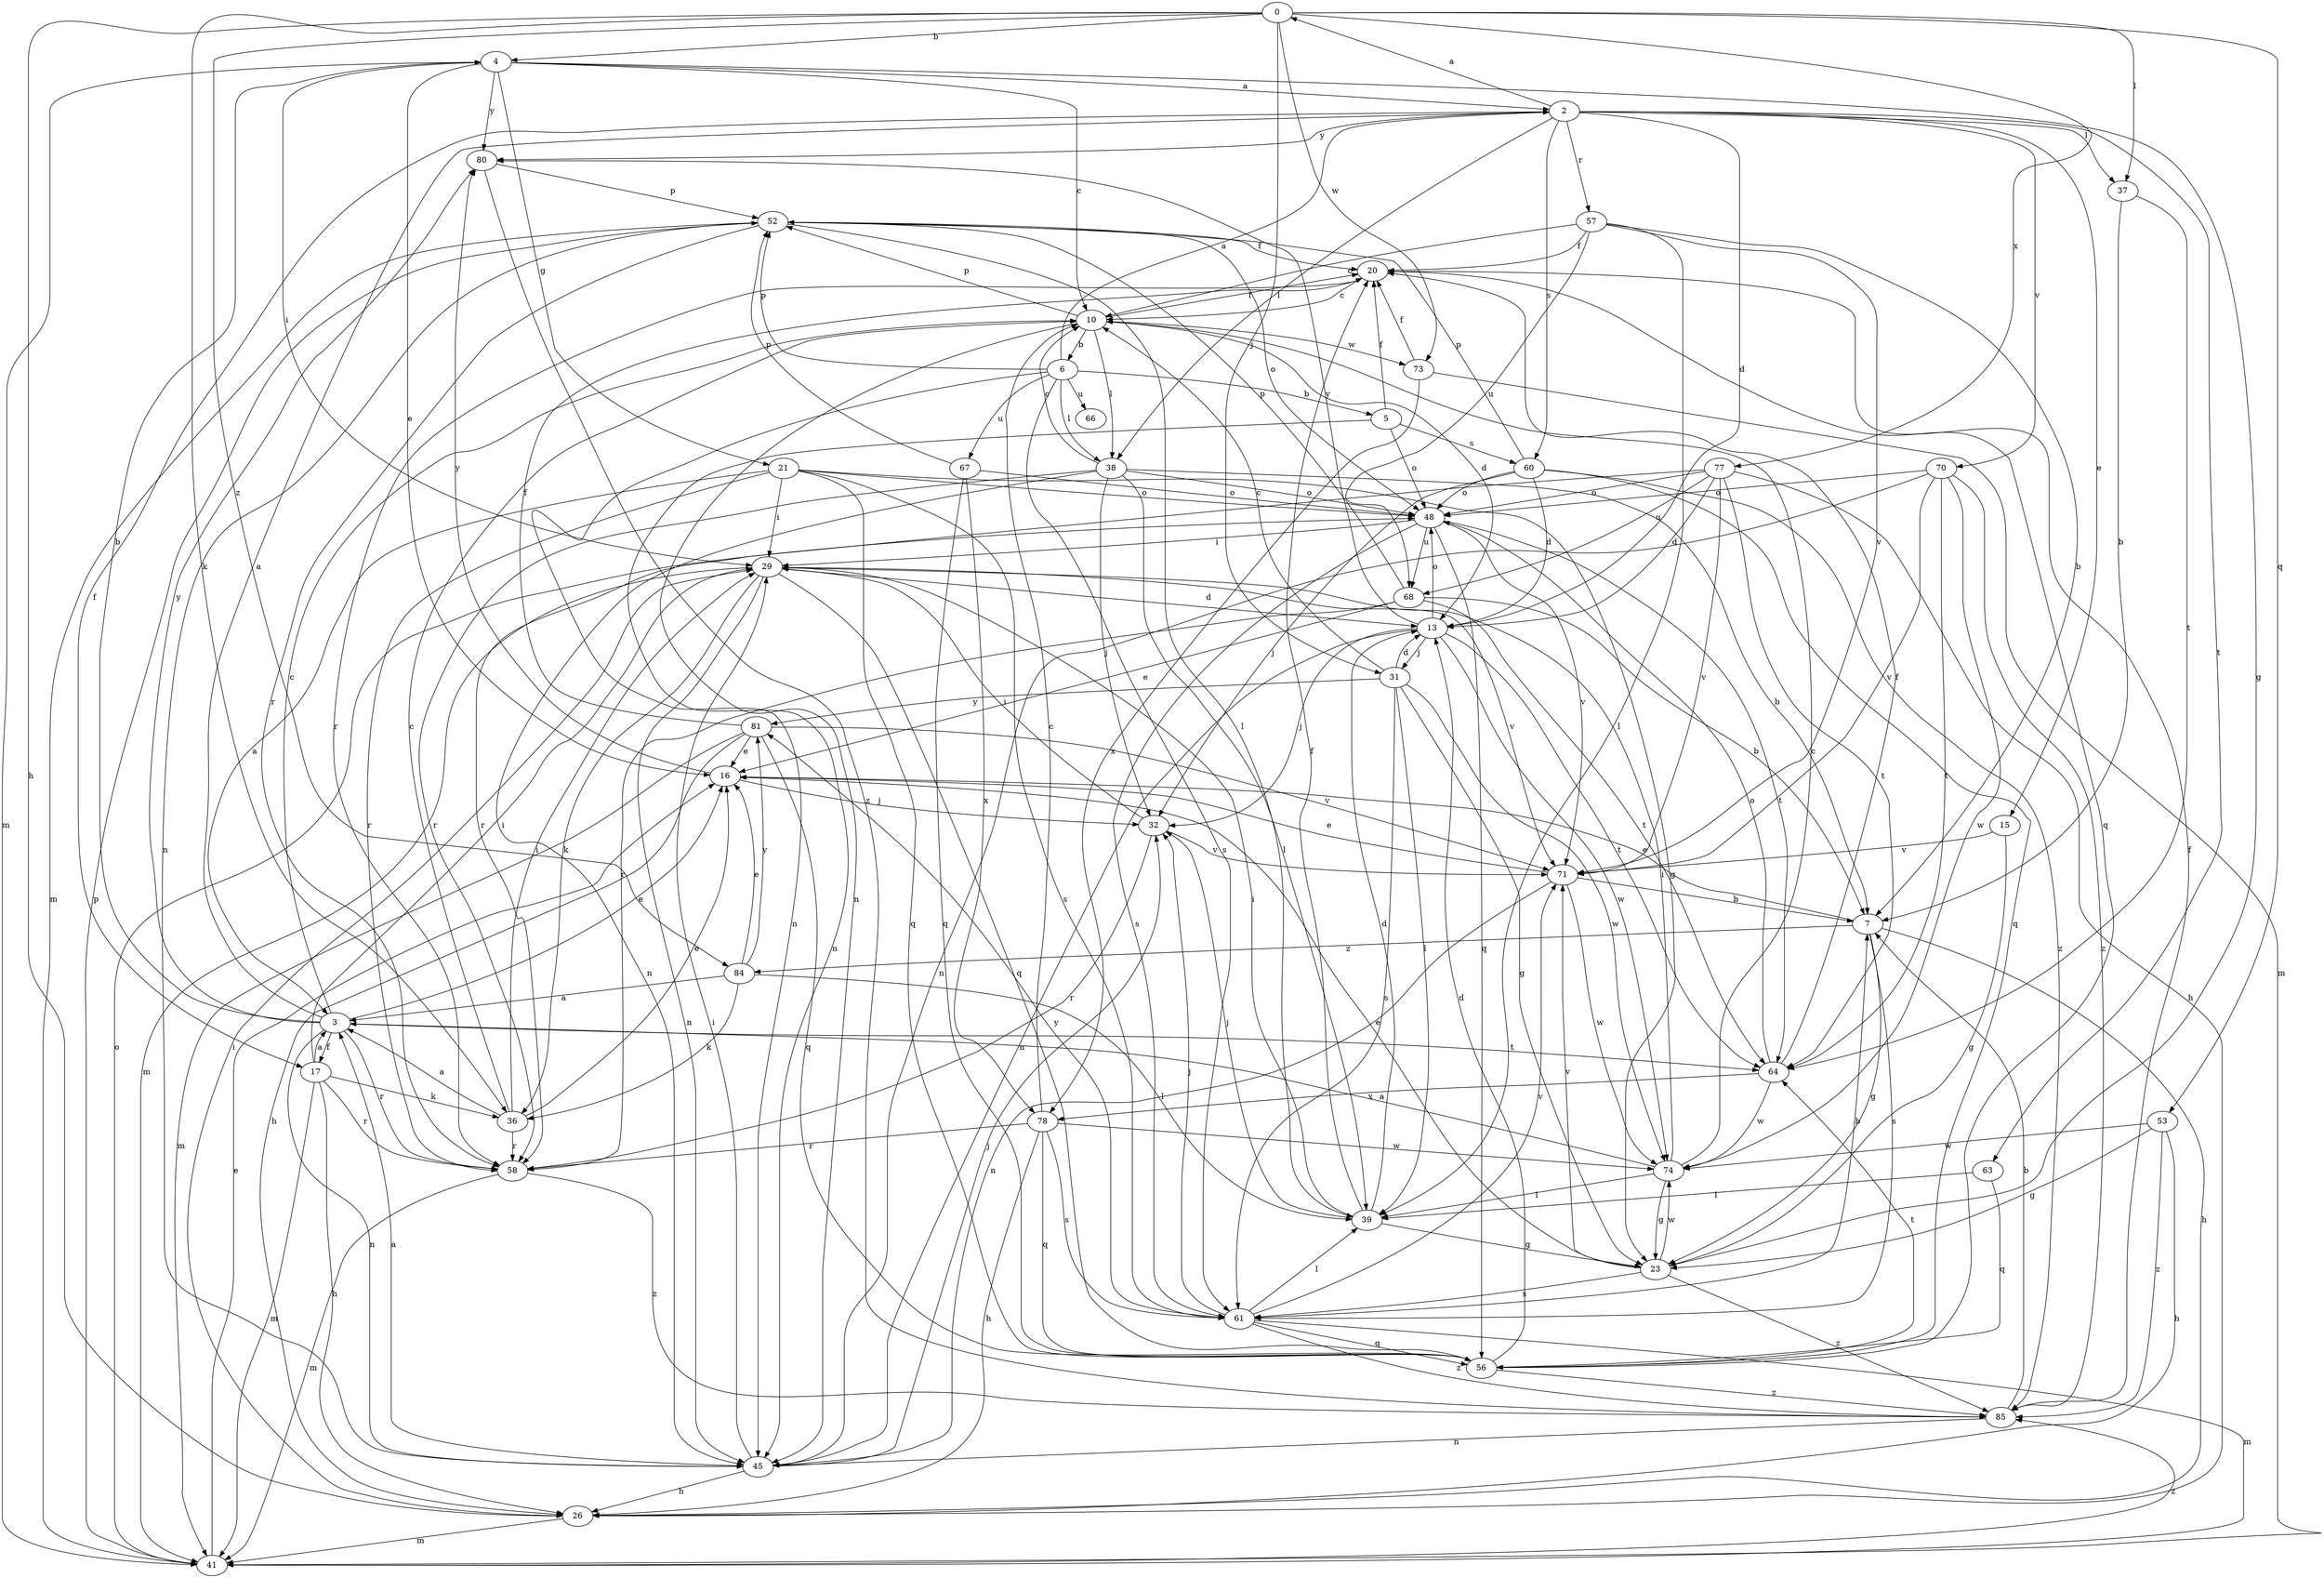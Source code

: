 strict digraph  {
0;
2;
3;
4;
5;
6;
7;
10;
13;
15;
16;
17;
20;
21;
23;
26;
29;
31;
32;
36;
37;
38;
39;
41;
45;
48;
52;
53;
56;
57;
58;
60;
61;
63;
64;
66;
67;
68;
70;
71;
73;
74;
77;
78;
80;
81;
84;
85;
0 -> 4  [label=b];
0 -> 26  [label=h];
0 -> 31  [label=j];
0 -> 36  [label=k];
0 -> 37  [label=l];
0 -> 53  [label=q];
0 -> 73  [label=w];
0 -> 77  [label=x];
0 -> 84  [label=z];
2 -> 0  [label=a];
2 -> 13  [label=d];
2 -> 15  [label=e];
2 -> 17  [label=f];
2 -> 37  [label=l];
2 -> 38  [label=l];
2 -> 57  [label=r];
2 -> 60  [label=s];
2 -> 63  [label=t];
2 -> 70  [label=v];
2 -> 80  [label=y];
3 -> 2  [label=a];
3 -> 4  [label=b];
3 -> 10  [label=c];
3 -> 16  [label=e];
3 -> 17  [label=f];
3 -> 45  [label=n];
3 -> 58  [label=r];
3 -> 64  [label=t];
3 -> 80  [label=y];
4 -> 2  [label=a];
4 -> 10  [label=c];
4 -> 16  [label=e];
4 -> 21  [label=g];
4 -> 23  [label=g];
4 -> 29  [label=i];
4 -> 41  [label=m];
4 -> 80  [label=y];
5 -> 20  [label=f];
5 -> 45  [label=n];
5 -> 48  [label=o];
5 -> 60  [label=s];
6 -> 2  [label=a];
6 -> 5  [label=b];
6 -> 38  [label=l];
6 -> 45  [label=n];
6 -> 52  [label=p];
6 -> 61  [label=s];
6 -> 66  [label=u];
6 -> 67  [label=u];
7 -> 16  [label=e];
7 -> 23  [label=g];
7 -> 26  [label=h];
7 -> 61  [label=s];
7 -> 84  [label=z];
10 -> 6  [label=b];
10 -> 13  [label=d];
10 -> 20  [label=f];
10 -> 38  [label=l];
10 -> 45  [label=n];
10 -> 52  [label=p];
10 -> 73  [label=w];
13 -> 31  [label=j];
13 -> 32  [label=j];
13 -> 45  [label=n];
13 -> 48  [label=o];
13 -> 64  [label=t];
13 -> 74  [label=w];
13 -> 80  [label=y];
15 -> 23  [label=g];
15 -> 71  [label=v];
16 -> 32  [label=j];
16 -> 80  [label=y];
17 -> 3  [label=a];
17 -> 26  [label=h];
17 -> 29  [label=i];
17 -> 36  [label=k];
17 -> 41  [label=m];
17 -> 58  [label=r];
20 -> 10  [label=c];
20 -> 56  [label=q];
20 -> 58  [label=r];
21 -> 3  [label=a];
21 -> 23  [label=g];
21 -> 29  [label=i];
21 -> 48  [label=o];
21 -> 56  [label=q];
21 -> 58  [label=r];
21 -> 61  [label=s];
23 -> 16  [label=e];
23 -> 61  [label=s];
23 -> 71  [label=v];
23 -> 74  [label=w];
23 -> 85  [label=z];
26 -> 29  [label=i];
26 -> 41  [label=m];
29 -> 13  [label=d];
29 -> 36  [label=k];
29 -> 41  [label=m];
29 -> 45  [label=n];
29 -> 56  [label=q];
29 -> 71  [label=v];
31 -> 10  [label=c];
31 -> 13  [label=d];
31 -> 23  [label=g];
31 -> 39  [label=l];
31 -> 61  [label=s];
31 -> 74  [label=w];
31 -> 81  [label=y];
32 -> 29  [label=i];
32 -> 58  [label=r];
32 -> 71  [label=v];
36 -> 3  [label=a];
36 -> 10  [label=c];
36 -> 16  [label=e];
36 -> 29  [label=i];
36 -> 58  [label=r];
37 -> 7  [label=b];
37 -> 64  [label=t];
38 -> 7  [label=b];
38 -> 10  [label=c];
38 -> 32  [label=j];
38 -> 39  [label=l];
38 -> 45  [label=n];
38 -> 48  [label=o];
38 -> 58  [label=r];
39 -> 13  [label=d];
39 -> 20  [label=f];
39 -> 23  [label=g];
39 -> 29  [label=i];
39 -> 32  [label=j];
41 -> 16  [label=e];
41 -> 48  [label=o];
41 -> 52  [label=p];
41 -> 85  [label=z];
45 -> 3  [label=a];
45 -> 26  [label=h];
45 -> 29  [label=i];
45 -> 32  [label=j];
48 -> 29  [label=i];
48 -> 56  [label=q];
48 -> 61  [label=s];
48 -> 64  [label=t];
48 -> 68  [label=u];
48 -> 71  [label=v];
52 -> 20  [label=f];
52 -> 39  [label=l];
52 -> 41  [label=m];
52 -> 45  [label=n];
52 -> 48  [label=o];
52 -> 58  [label=r];
53 -> 23  [label=g];
53 -> 26  [label=h];
53 -> 74  [label=w];
53 -> 85  [label=z];
56 -> 13  [label=d];
56 -> 64  [label=t];
56 -> 85  [label=z];
57 -> 7  [label=b];
57 -> 10  [label=c];
57 -> 20  [label=f];
57 -> 39  [label=l];
57 -> 68  [label=u];
57 -> 71  [label=v];
58 -> 41  [label=m];
58 -> 85  [label=z];
60 -> 13  [label=d];
60 -> 32  [label=j];
60 -> 48  [label=o];
60 -> 52  [label=p];
60 -> 56  [label=q];
60 -> 85  [label=z];
61 -> 7  [label=b];
61 -> 32  [label=j];
61 -> 39  [label=l];
61 -> 41  [label=m];
61 -> 56  [label=q];
61 -> 71  [label=v];
61 -> 81  [label=y];
61 -> 85  [label=z];
63 -> 39  [label=l];
63 -> 56  [label=q];
64 -> 20  [label=f];
64 -> 48  [label=o];
64 -> 74  [label=w];
64 -> 78  [label=x];
67 -> 48  [label=o];
67 -> 52  [label=p];
67 -> 56  [label=q];
67 -> 78  [label=x];
68 -> 7  [label=b];
68 -> 16  [label=e];
68 -> 52  [label=p];
68 -> 58  [label=r];
68 -> 64  [label=t];
70 -> 45  [label=n];
70 -> 48  [label=o];
70 -> 64  [label=t];
70 -> 71  [label=v];
70 -> 74  [label=w];
70 -> 85  [label=z];
71 -> 7  [label=b];
71 -> 16  [label=e];
71 -> 45  [label=n];
71 -> 74  [label=w];
73 -> 20  [label=f];
73 -> 41  [label=m];
73 -> 78  [label=x];
74 -> 3  [label=a];
74 -> 10  [label=c];
74 -> 23  [label=g];
74 -> 29  [label=i];
74 -> 39  [label=l];
77 -> 13  [label=d];
77 -> 26  [label=h];
77 -> 48  [label=o];
77 -> 58  [label=r];
77 -> 64  [label=t];
77 -> 68  [label=u];
77 -> 71  [label=v];
78 -> 10  [label=c];
78 -> 26  [label=h];
78 -> 56  [label=q];
78 -> 58  [label=r];
78 -> 61  [label=s];
78 -> 74  [label=w];
80 -> 52  [label=p];
80 -> 85  [label=z];
81 -> 16  [label=e];
81 -> 20  [label=f];
81 -> 26  [label=h];
81 -> 41  [label=m];
81 -> 56  [label=q];
81 -> 71  [label=v];
84 -> 3  [label=a];
84 -> 16  [label=e];
84 -> 36  [label=k];
84 -> 39  [label=l];
84 -> 81  [label=y];
85 -> 7  [label=b];
85 -> 20  [label=f];
85 -> 45  [label=n];
}

